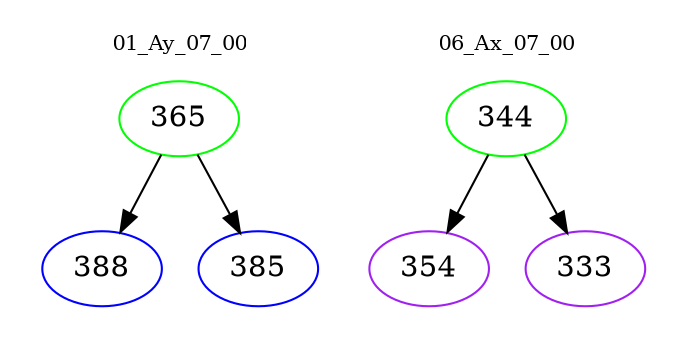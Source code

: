 digraph{
subgraph cluster_0 {
color = white
label = "01_Ay_07_00";
fontsize=10;
T0_365 [label="365", color="green"]
T0_365 -> T0_388 [color="black"]
T0_388 [label="388", color="blue"]
T0_365 -> T0_385 [color="black"]
T0_385 [label="385", color="blue"]
}
subgraph cluster_1 {
color = white
label = "06_Ax_07_00";
fontsize=10;
T1_344 [label="344", color="green"]
T1_344 -> T1_354 [color="black"]
T1_354 [label="354", color="purple"]
T1_344 -> T1_333 [color="black"]
T1_333 [label="333", color="purple"]
}
}
